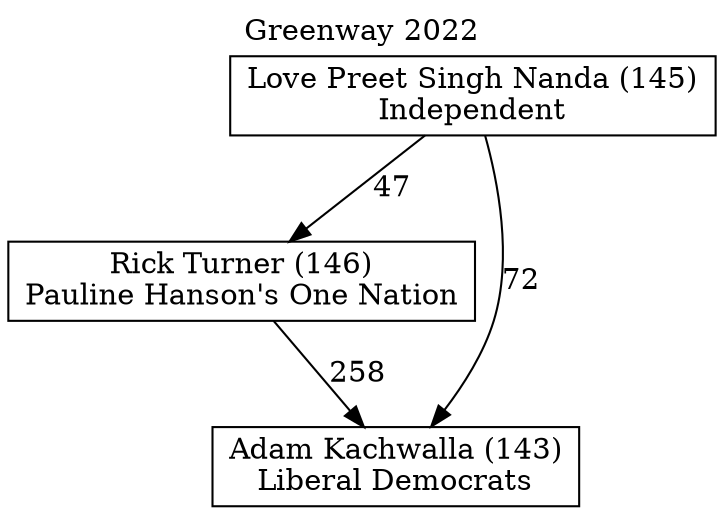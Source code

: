// House preference flow
digraph "Adam Kachwalla (143)_Greenway_2022" {
	graph [label="Greenway 2022" labelloc=t mclimit=10]
	node [shape=box]
	"Love Preet Singh Nanda (145)" [label="Love Preet Singh Nanda (145)
Independent"]
	"Rick Turner (146)" [label="Rick Turner (146)
Pauline Hanson's One Nation"]
	"Adam Kachwalla (143)" [label="Adam Kachwalla (143)
Liberal Democrats"]
	"Love Preet Singh Nanda (145)" -> "Adam Kachwalla (143)" [label=72]
	"Love Preet Singh Nanda (145)" -> "Rick Turner (146)" [label=47]
	"Rick Turner (146)" -> "Adam Kachwalla (143)" [label=258]
}
